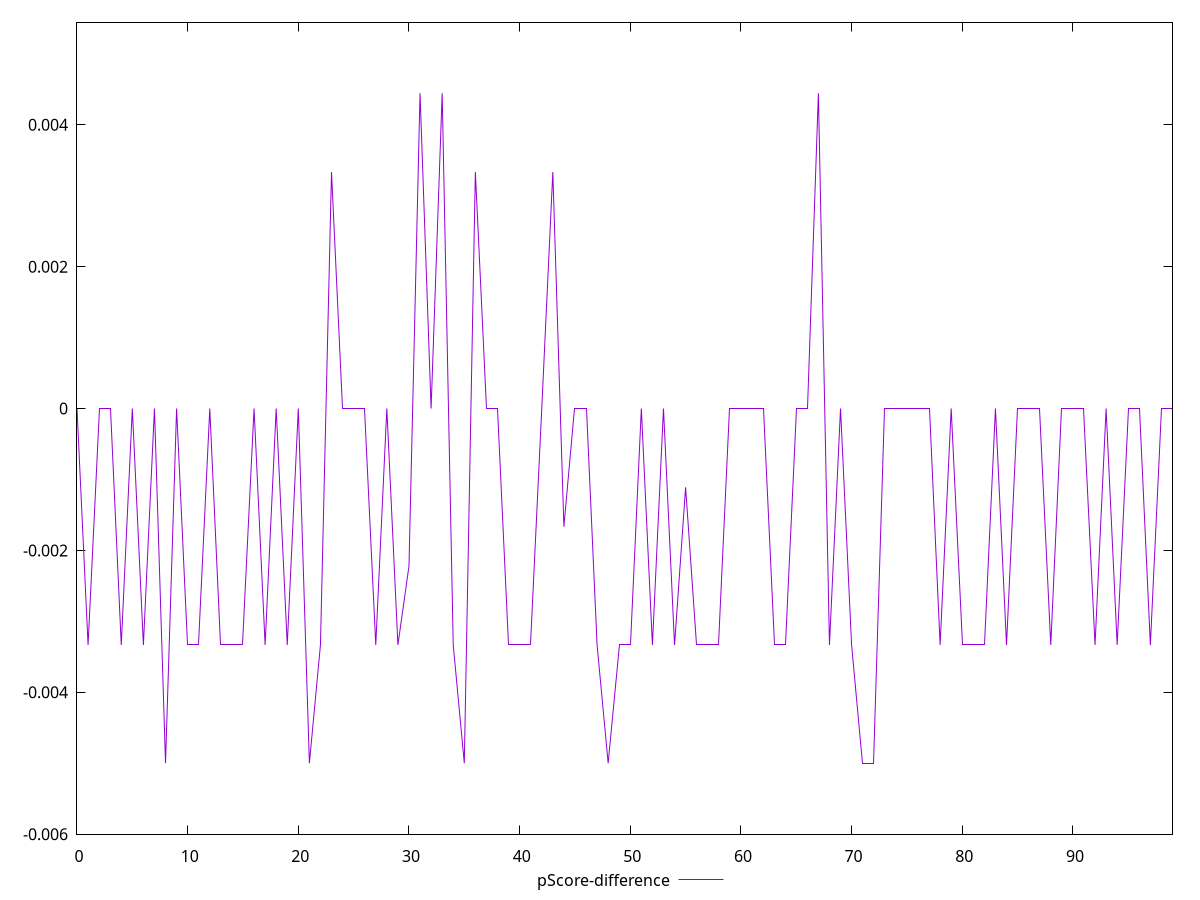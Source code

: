 reset

$pScoreDifference <<EOF
0 0
1 -0.0033333333333332993
2 0
3 0
4 -0.0033333333333332993
5 0
6 -0.0033333333333334103
7 0
8 -0.0050000000000000044
9 0
10 -0.0033333333333334103
11 -0.0033333333333332993
12 0
13 -0.0033333333333334103
14 -0.0033333333333334103
15 -0.0033333333333334103
16 0
17 -0.0033333333333334103
18 0
19 -0.0033333333333334103
20 0
21 -0.0050000000000000044
22 -0.0033333333333334103
23 0.0033333333333334103
24 0
25 0
26 0
27 -0.0033333333333334103
28 0
29 -0.0033333333333334103
30 -0.0022222222222222365
31 0.004444444444444473
32 0
33 0.004444444444444473
34 -0.0033333333333332993
35 -0.0050000000000000044
36 0.0033333333333334103
37 0
38 0
39 -0.0033333333333334103
40 -0.0033333333333332993
41 -0.0033333333333332993
42 0
43 0.0033333333333334103
44 -0.0016666666666665941
45 0
46 0
47 -0.0033333333333334103
48 -0.0050000000000000044
49 -0.0033333333333334103
50 -0.0033333333333332993
51 0
52 -0.0033333333333332993
53 0
54 -0.0033333333333332993
55 -0.0011111111111111738
56 -0.0033333333333334103
57 -0.0033333333333334103
58 -0.0033333333333332993
59 0
60 0
61 0
62 0
63 -0.0033333333333334103
64 -0.0033333333333334103
65 0
66 0
67 0.004444444444444473
68 -0.0033333333333334103
69 0
70 -0.0033333333333334103
71 -0.0050000000000000044
72 -0.0050000000000000044
73 0
74 0
75 0
76 0
77 0
78 -0.0033333333333334103
79 0
80 -0.0033333333333332993
81 -0.0033333333333334103
82 -0.0033333333333332993
83 0
84 -0.0033333333333334103
85 0
86 0
87 0
88 -0.0033333333333332993
89 0
90 0
91 0
92 -0.0033333333333334103
93 0
94 -0.0033333333333334103
95 0
96 0
97 -0.0033333333333332993
98 0
99 0
EOF

set key outside below
set xrange [0:99]
set yrange [-0.0060000000000000045:0.005444444444444473]
set trange [-0.0060000000000000045:0.005444444444444473]
set terminal svg size 640, 500 enhanced background rgb 'white'
set output "report_00013_2021-02-09T12-04-24.940Z/uses-webp-images/samples/pages+cached+noadtech/pScore-difference/values.svg"

plot $pScoreDifference title "pScore-difference" with line

reset
